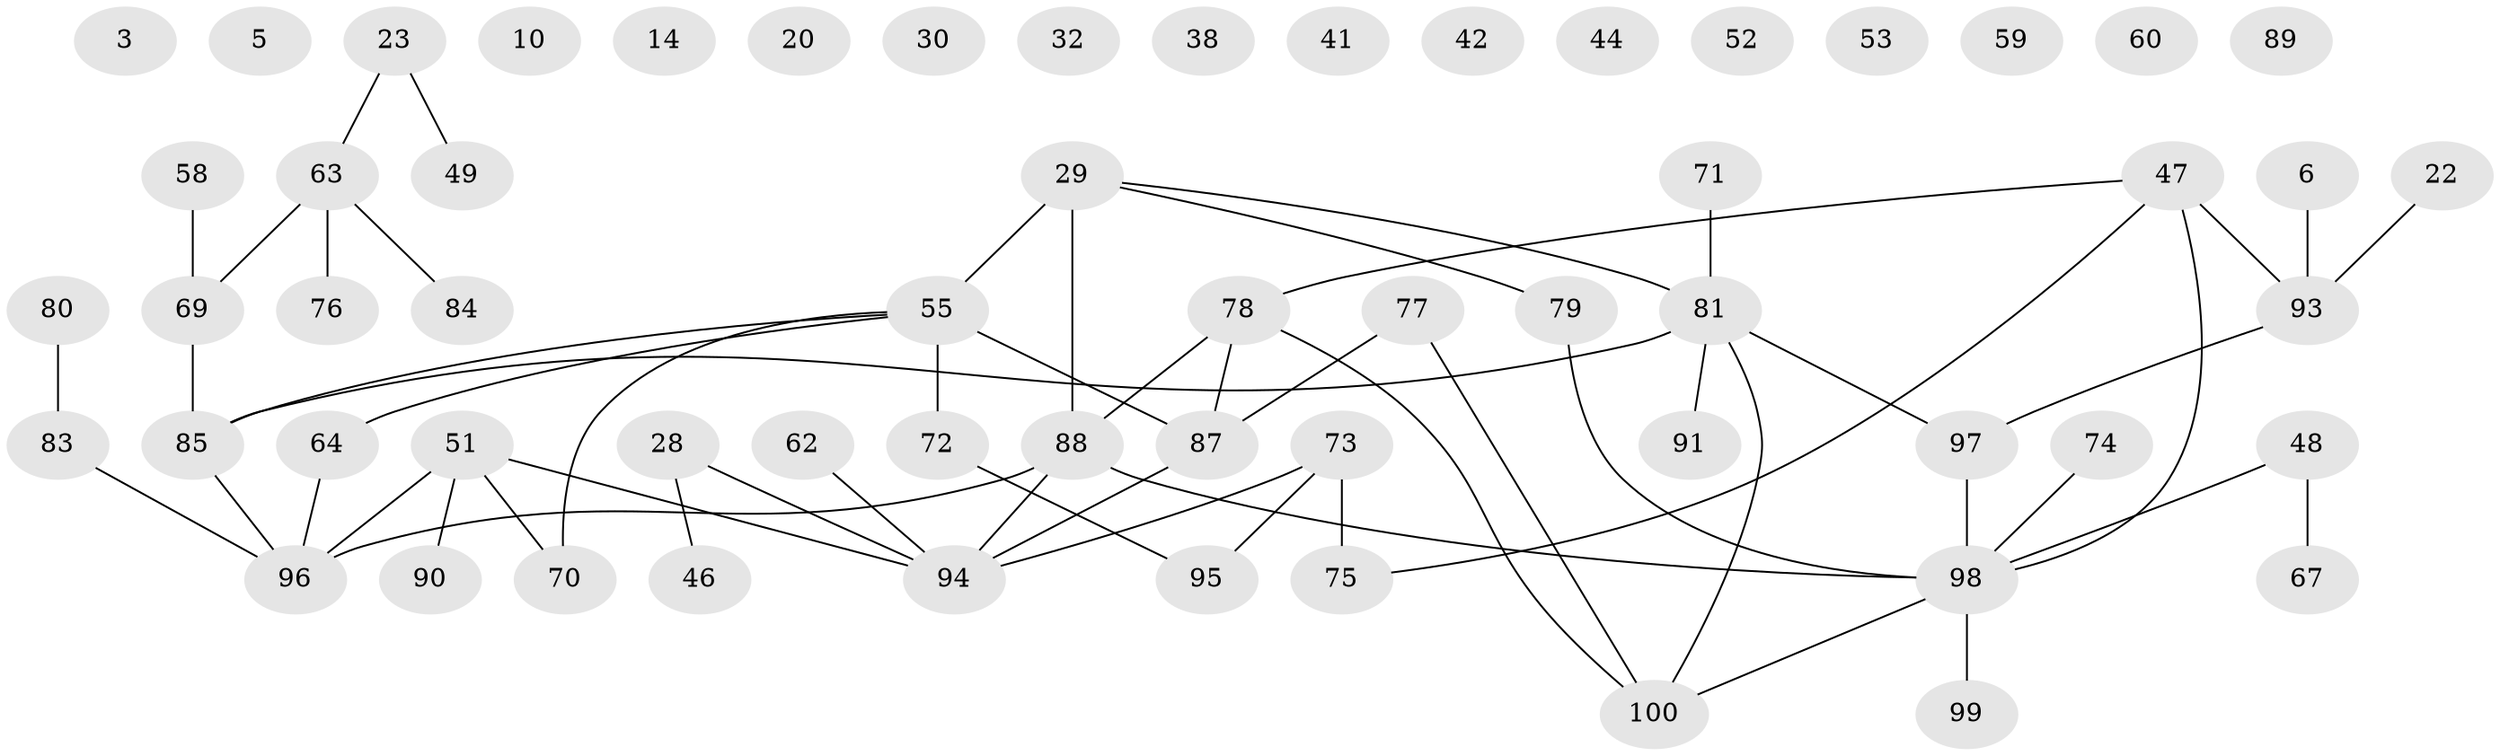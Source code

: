 // original degree distribution, {2: 0.2, 1: 0.24, 0: 0.15, 5: 0.07, 3: 0.22, 4: 0.11, 9: 0.01}
// Generated by graph-tools (version 1.1) at 2025/42/03/04/25 21:42:37]
// undirected, 60 vertices, 59 edges
graph export_dot {
graph [start="1"]
  node [color=gray90,style=filled];
  3;
  5;
  6;
  10;
  14;
  20;
  22;
  23;
  28;
  29 [super="+7"];
  30;
  32;
  38;
  41;
  42;
  44;
  46;
  47;
  48 [super="+34"];
  49;
  51 [super="+26"];
  52;
  53;
  55;
  58;
  59;
  60;
  62 [super="+4"];
  63;
  64 [super="+1"];
  67;
  69 [super="+50+61"];
  70 [super="+19"];
  71 [super="+9"];
  72;
  73;
  74;
  75;
  76;
  77 [super="+36"];
  78 [super="+18+12"];
  79;
  80;
  81 [super="+40+43"];
  83;
  84;
  85 [super="+66"];
  87 [super="+21"];
  88 [super="+86+82"];
  89 [super="+2"];
  90;
  91;
  93 [super="+24"];
  94 [super="+56"];
  95;
  96 [super="+37+92"];
  97 [super="+57"];
  98 [super="+39+68"];
  99;
  100;
  6 -- 93 [weight=2];
  22 -- 93;
  23 -- 49;
  23 -- 63;
  28 -- 46;
  28 -- 94;
  29 -- 55 [weight=2];
  29 -- 79;
  29 -- 81;
  29 -- 88 [weight=2];
  47 -- 75;
  47 -- 78;
  47 -- 93 [weight=2];
  47 -- 98;
  48 -- 67;
  48 -- 98;
  51 -- 70;
  51 -- 90;
  51 -- 94 [weight=2];
  51 -- 96;
  55 -- 64;
  55 -- 70;
  55 -- 72;
  55 -- 85 [weight=2];
  55 -- 87 [weight=2];
  58 -- 69;
  62 -- 94;
  63 -- 76;
  63 -- 84;
  63 -- 69;
  64 -- 96;
  69 -- 85 [weight=2];
  71 -- 81;
  72 -- 95;
  73 -- 75;
  73 -- 94 [weight=2];
  73 -- 95;
  74 -- 98;
  77 -- 100;
  77 -- 87;
  78 -- 88;
  78 -- 100;
  78 -- 87;
  79 -- 98;
  80 -- 83;
  81 -- 100;
  81 -- 85;
  81 -- 97 [weight=2];
  81 -- 91;
  83 -- 96;
  85 -- 96;
  87 -- 94;
  88 -- 94;
  88 -- 98;
  88 -- 96;
  93 -- 97;
  97 -- 98;
  98 -- 99;
  98 -- 100;
}
